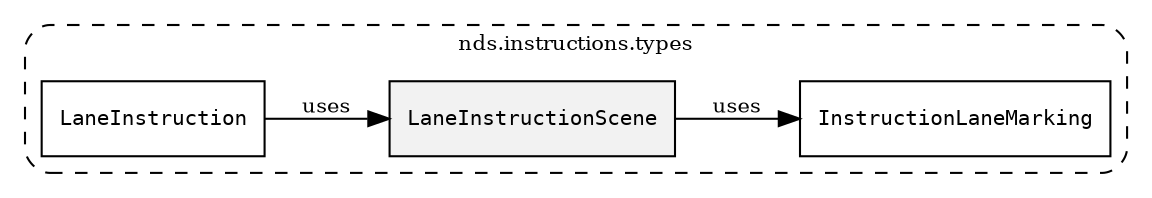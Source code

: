 /**
 * This dot file creates symbol collaboration diagram for LaneInstructionScene.
 */
digraph ZSERIO
{
    node [shape=box, fontsize=10];
    rankdir="LR";
    fontsize=10;
    tooltip="LaneInstructionScene collaboration diagram";

    subgraph "cluster_nds.instructions.types"
    {
        style="dashed, rounded";
        label="nds.instructions.types";
        tooltip="Package nds.instructions.types";
        href="../../../content/packages/nds.instructions.types.html#Package-nds-instructions-types";
        target="_parent";

        "LaneInstructionScene" [style="filled", fillcolor="#0000000D", target="_parent", label=<<font face="monospace"><table align="center" border="0" cellspacing="0" cellpadding="0"><tr><td href="../../../content/packages/nds.instructions.types.html#Structure-LaneInstructionScene" title="Structure defined in nds.instructions.types">LaneInstructionScene</td></tr></table></font>>];
        "InstructionLaneMarking" [target="_parent", label=<<font face="monospace"><table align="center" border="0" cellspacing="0" cellpadding="0"><tr><td href="../../../content/packages/nds.instructions.types.html#Bitmask-InstructionLaneMarking" title="Bitmask defined in nds.instructions.types">InstructionLaneMarking</td></tr></table></font>>];
        "LaneInstruction" [target="_parent", label=<<font face="monospace"><table align="center" border="0" cellspacing="0" cellpadding="0"><tr><td href="../../../content/packages/nds.instructions.types.html#Structure-LaneInstruction" title="Structure defined in nds.instructions.types">LaneInstruction</td></tr></table></font>>];
    }

    "LaneInstructionScene" -> "InstructionLaneMarking" [label="uses", fontsize=10];
    "LaneInstruction" -> "LaneInstructionScene" [label="uses", fontsize=10];
}
